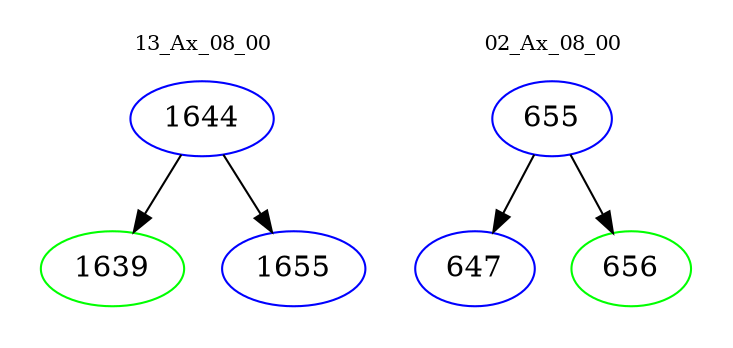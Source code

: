 digraph{
subgraph cluster_0 {
color = white
label = "13_Ax_08_00";
fontsize=10;
T0_1644 [label="1644", color="blue"]
T0_1644 -> T0_1639 [color="black"]
T0_1639 [label="1639", color="green"]
T0_1644 -> T0_1655 [color="black"]
T0_1655 [label="1655", color="blue"]
}
subgraph cluster_1 {
color = white
label = "02_Ax_08_00";
fontsize=10;
T1_655 [label="655", color="blue"]
T1_655 -> T1_647 [color="black"]
T1_647 [label="647", color="blue"]
T1_655 -> T1_656 [color="black"]
T1_656 [label="656", color="green"]
}
}
